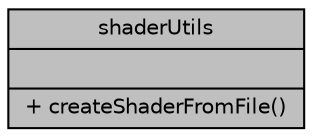 digraph "shaderUtils"
{
  edge [fontname="Helvetica",fontsize="10",labelfontname="Helvetica",labelfontsize="10"];
  node [fontname="Helvetica",fontsize="10",shape=record];
  Node1 [label="{shaderUtils\n||+ createShaderFromFile()\l}",height=0.2,width=0.4,color="black", fillcolor="grey75", style="filled" fontcolor="black"];
}
